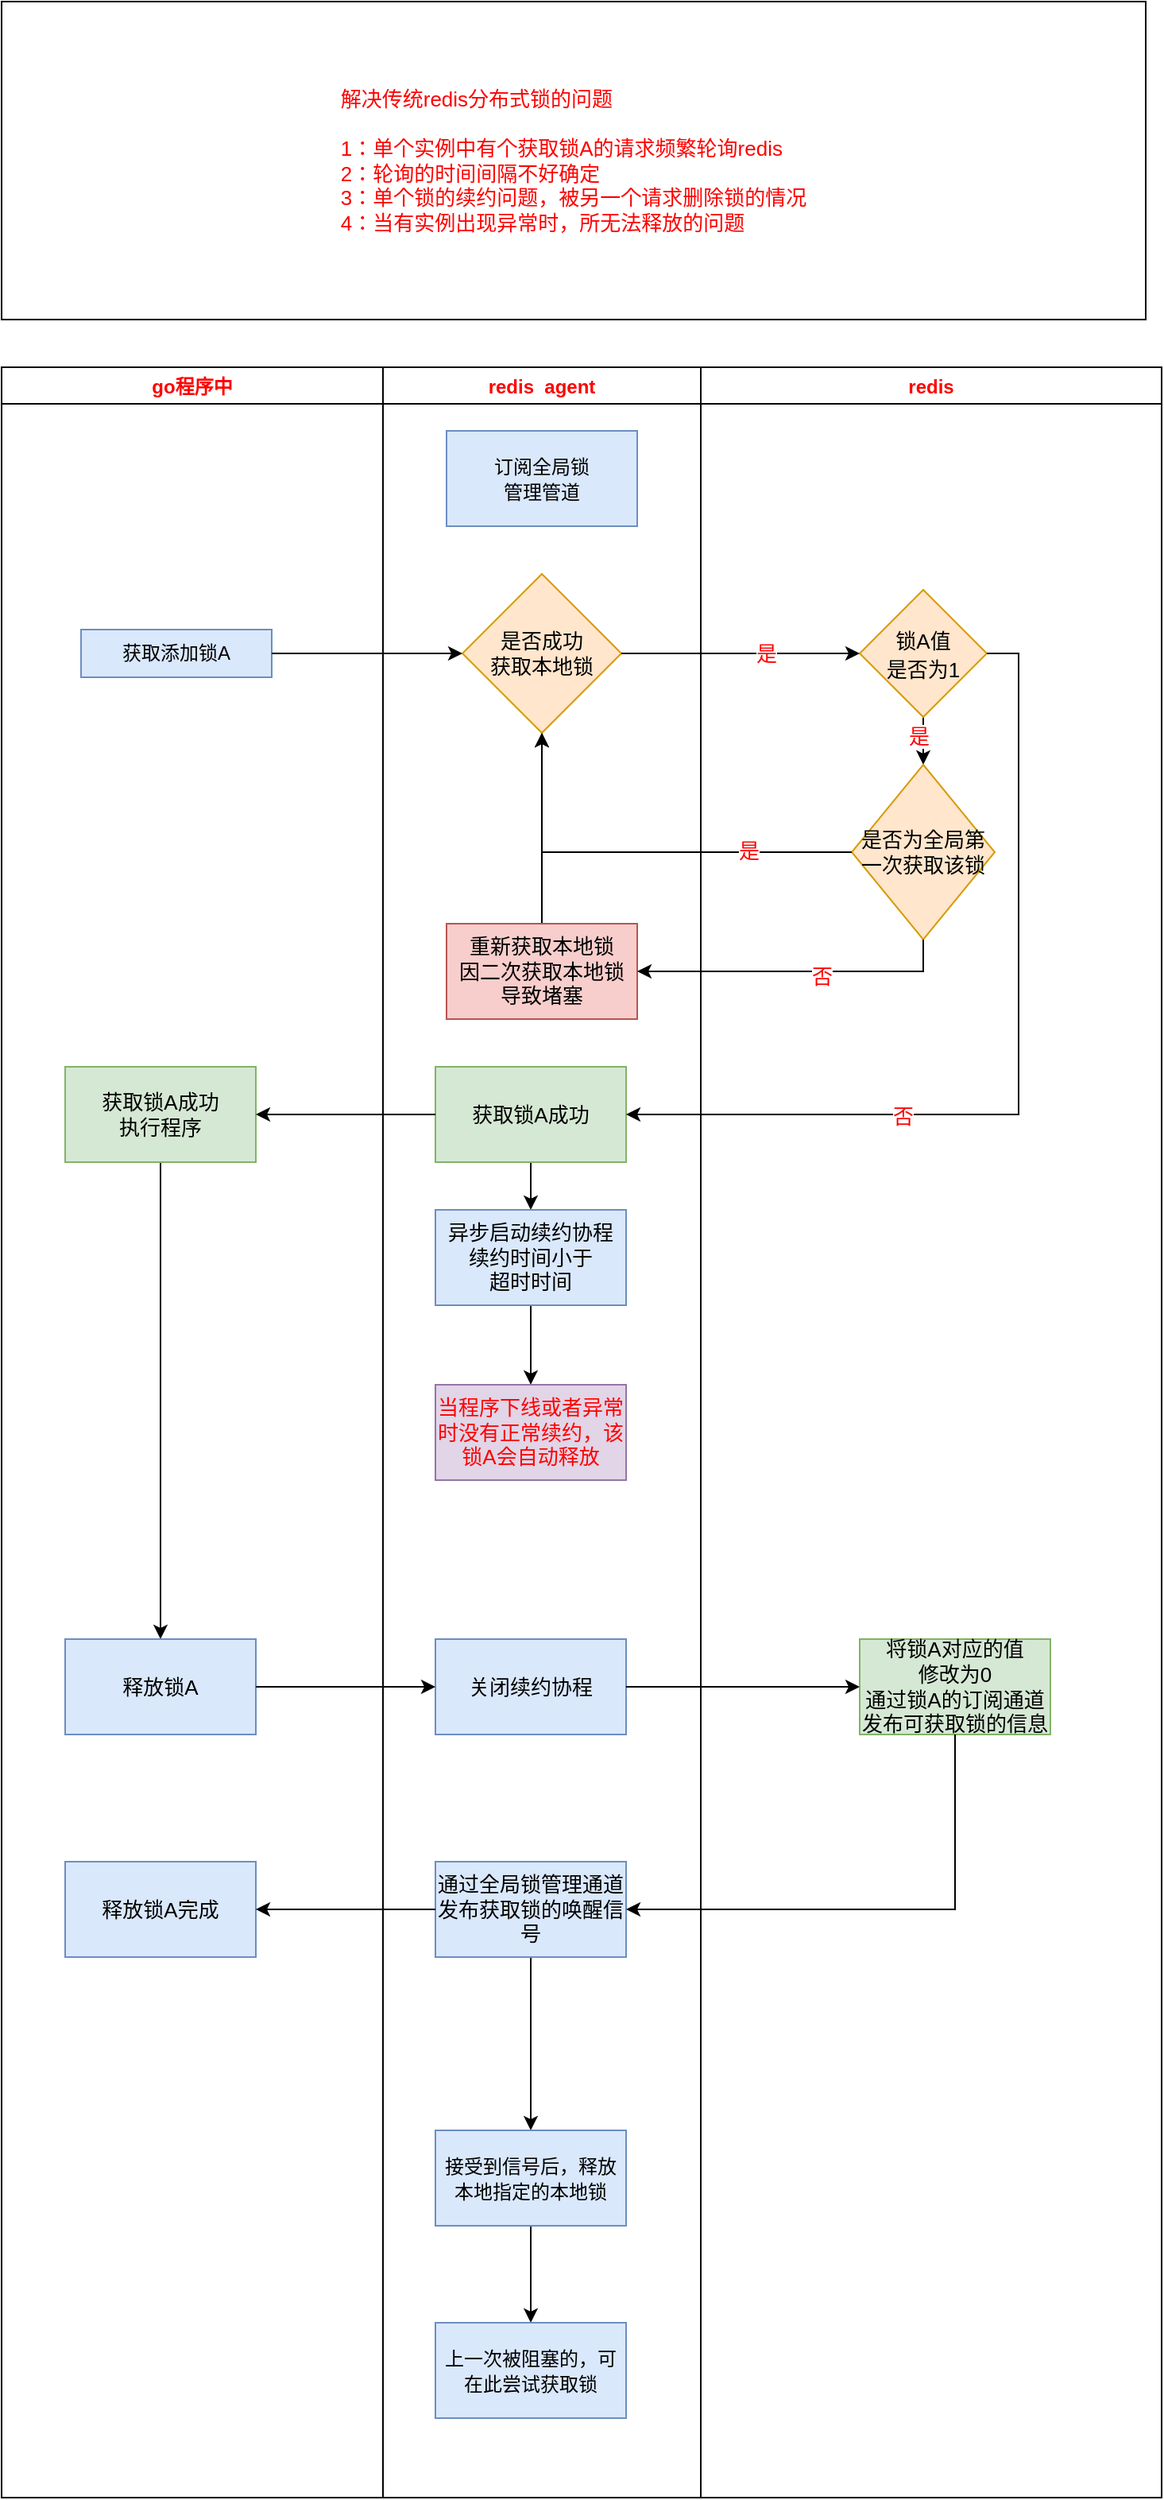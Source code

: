 <mxfile version="15.8.4" type="device"><diagram id="Pk4knHfhlHeNg98zu4w4" name="第 1 页"><mxGraphModel dx="1422" dy="2034" grid="1" gridSize="10" guides="1" tooltips="1" connect="1" arrows="1" fold="1" page="1" pageScale="1" pageWidth="827" pageHeight="1169" math="0" shadow="0"><root><mxCell id="0"/><mxCell id="1" parent="0"/><mxCell id="fYZS1iXGS1u7EZ6cMh6P-8" value="go程序中" style="swimlane;fontColor=#FF0000;" vertex="1" parent="1"><mxGeometry x="100" y="60" width="240" height="1340" as="geometry"/></mxCell><mxCell id="fYZS1iXGS1u7EZ6cMh6P-12" value="获取添加锁A" style="rounded=0;whiteSpace=wrap;html=1;fillColor=#dae8fc;strokeColor=#6c8ebf;" vertex="1" parent="fYZS1iXGS1u7EZ6cMh6P-8"><mxGeometry x="50" y="165" width="120" height="30" as="geometry"/></mxCell><mxCell id="fYZS1iXGS1u7EZ6cMh6P-41" style="edgeStyle=orthogonalEdgeStyle;rounded=0;orthogonalLoop=1;jettySize=auto;html=1;exitX=0.5;exitY=1;exitDx=0;exitDy=0;fontSize=13;fontColor=#FF0000;" edge="1" parent="fYZS1iXGS1u7EZ6cMh6P-8" source="fYZS1iXGS1u7EZ6cMh6P-32" target="fYZS1iXGS1u7EZ6cMh6P-40"><mxGeometry relative="1" as="geometry"/></mxCell><mxCell id="fYZS1iXGS1u7EZ6cMh6P-32" value="获取锁A成功&lt;br&gt;执行程序" style="rounded=0;whiteSpace=wrap;html=1;fontSize=13;fillColor=#d5e8d4;strokeColor=#82b366;" vertex="1" parent="fYZS1iXGS1u7EZ6cMh6P-8"><mxGeometry x="40" y="440" width="120" height="60" as="geometry"/></mxCell><mxCell id="fYZS1iXGS1u7EZ6cMh6P-40" value="释放锁A" style="rounded=0;whiteSpace=wrap;html=1;fontSize=13;fillColor=#dae8fc;strokeColor=#6c8ebf;" vertex="1" parent="fYZS1iXGS1u7EZ6cMh6P-8"><mxGeometry x="40" y="800" width="120" height="60" as="geometry"/></mxCell><mxCell id="fYZS1iXGS1u7EZ6cMh6P-50" value="释放锁A完成" style="rounded=0;whiteSpace=wrap;html=1;fontSize=13;fillColor=#dae8fc;strokeColor=#6c8ebf;" vertex="1" parent="fYZS1iXGS1u7EZ6cMh6P-8"><mxGeometry x="40" y="940" width="120" height="60" as="geometry"/></mxCell><mxCell id="fYZS1iXGS1u7EZ6cMh6P-11" value="redis" style="swimlane;fontColor=#FF0000;" vertex="1" parent="1"><mxGeometry x="540" y="60" width="290" height="1340" as="geometry"/></mxCell><mxCell id="fYZS1iXGS1u7EZ6cMh6P-68" style="edgeStyle=orthogonalEdgeStyle;rounded=0;orthogonalLoop=1;jettySize=auto;html=1;exitX=0.5;exitY=1;exitDx=0;exitDy=0;entryX=0.5;entryY=0;entryDx=0;entryDy=0;fontSize=13;fontColor=#FF0000;" edge="1" parent="fYZS1iXGS1u7EZ6cMh6P-11" source="fYZS1iXGS1u7EZ6cMh6P-26" target="fYZS1iXGS1u7EZ6cMh6P-67"><mxGeometry relative="1" as="geometry"/></mxCell><mxCell id="fYZS1iXGS1u7EZ6cMh6P-69" value="是" style="edgeLabel;html=1;align=center;verticalAlign=middle;resizable=0;points=[];fontSize=13;fontColor=#FF0000;" vertex="1" connectable="0" parent="fYZS1iXGS1u7EZ6cMh6P-68"><mxGeometry x="-0.2" y="-3" relative="1" as="geometry"><mxPoint as="offset"/></mxGeometry></mxCell><mxCell id="fYZS1iXGS1u7EZ6cMh6P-26" value="&lt;font style=&quot;font-size: 13px&quot;&gt;锁A值&lt;br&gt;是否为1&lt;/font&gt;" style="rhombus;whiteSpace=wrap;html=1;fontSize=15;fillColor=#ffe6cc;strokeColor=#d79b00;" vertex="1" parent="fYZS1iXGS1u7EZ6cMh6P-11"><mxGeometry x="100" y="140" width="80" height="80" as="geometry"/></mxCell><mxCell id="fYZS1iXGS1u7EZ6cMh6P-46" value="将锁A对应的值&lt;br&gt;修改为0&lt;br&gt;通过锁A的订阅通道发布可获取锁的信息" style="rounded=0;whiteSpace=wrap;html=1;fontSize=13;fillColor=#d5e8d4;strokeColor=#82b366;" vertex="1" parent="fYZS1iXGS1u7EZ6cMh6P-11"><mxGeometry x="100" y="800" width="120" height="60" as="geometry"/></mxCell><mxCell id="fYZS1iXGS1u7EZ6cMh6P-67" value="是否为全局第一次获取该锁" style="rhombus;whiteSpace=wrap;html=1;fontSize=13;align=center;fillColor=#ffe6cc;strokeColor=#d79b00;" vertex="1" parent="fYZS1iXGS1u7EZ6cMh6P-11"><mxGeometry x="95" y="250" width="90" height="110" as="geometry"/></mxCell><mxCell id="fYZS1iXGS1u7EZ6cMh6P-14" value="redis  agent" style="swimlane;fontColor=#FF0000;" vertex="1" parent="1"><mxGeometry x="340" y="60" width="200" height="1340" as="geometry"/></mxCell><mxCell id="fYZS1iXGS1u7EZ6cMh6P-34" style="edgeStyle=orthogonalEdgeStyle;rounded=0;orthogonalLoop=1;jettySize=auto;html=1;exitX=0.5;exitY=1;exitDx=0;exitDy=0;fontSize=13;fontColor=#FF0000;" edge="1" parent="fYZS1iXGS1u7EZ6cMh6P-14" source="fYZS1iXGS1u7EZ6cMh6P-28" target="fYZS1iXGS1u7EZ6cMh6P-31"><mxGeometry relative="1" as="geometry"/></mxCell><mxCell id="fYZS1iXGS1u7EZ6cMh6P-28" value="获取锁A成功" style="rounded=0;whiteSpace=wrap;html=1;fontSize=13;fillColor=#d5e8d4;strokeColor=#82b366;" vertex="1" parent="fYZS1iXGS1u7EZ6cMh6P-14"><mxGeometry x="33" y="440" width="120" height="60" as="geometry"/></mxCell><mxCell id="fYZS1iXGS1u7EZ6cMh6P-39" style="edgeStyle=orthogonalEdgeStyle;rounded=0;orthogonalLoop=1;jettySize=auto;html=1;exitX=0.5;exitY=1;exitDx=0;exitDy=0;entryX=0.5;entryY=0;entryDx=0;entryDy=0;fontSize=13;fontColor=#FF0000;" edge="1" parent="fYZS1iXGS1u7EZ6cMh6P-14" source="fYZS1iXGS1u7EZ6cMh6P-31" target="fYZS1iXGS1u7EZ6cMh6P-38"><mxGeometry relative="1" as="geometry"/></mxCell><mxCell id="fYZS1iXGS1u7EZ6cMh6P-31" value="异步启动续约协程&lt;br&gt;续约时间小于&lt;br&gt;超时时间" style="rounded=0;whiteSpace=wrap;html=1;fontSize=13;fillColor=#dae8fc;strokeColor=#6c8ebf;" vertex="1" parent="fYZS1iXGS1u7EZ6cMh6P-14"><mxGeometry x="33" y="530" width="120" height="60" as="geometry"/></mxCell><mxCell id="fYZS1iXGS1u7EZ6cMh6P-38" value="&lt;font color=&quot;#ff0000&quot;&gt;当程序下线或者异常时没有正常续约，该锁A会自动释放&lt;/font&gt;" style="rounded=0;whiteSpace=wrap;html=1;fontSize=13;fillColor=#e1d5e7;strokeColor=#9673a6;" vertex="1" parent="fYZS1iXGS1u7EZ6cMh6P-14"><mxGeometry x="33" y="640" width="120" height="60" as="geometry"/></mxCell><mxCell id="fYZS1iXGS1u7EZ6cMh6P-42" value="关闭续约协程" style="rounded=0;whiteSpace=wrap;html=1;fontSize=13;fillColor=#dae8fc;strokeColor=#6c8ebf;" vertex="1" parent="fYZS1iXGS1u7EZ6cMh6P-14"><mxGeometry x="33" y="800" width="120" height="60" as="geometry"/></mxCell><mxCell id="fYZS1iXGS1u7EZ6cMh6P-64" style="edgeStyle=orthogonalEdgeStyle;rounded=0;orthogonalLoop=1;jettySize=auto;html=1;exitX=0.5;exitY=1;exitDx=0;exitDy=0;fontSize=13;fontColor=#FF0000;" edge="1" parent="fYZS1iXGS1u7EZ6cMh6P-14" source="fYZS1iXGS1u7EZ6cMh6P-48" target="fYZS1iXGS1u7EZ6cMh6P-63"><mxGeometry relative="1" as="geometry"/></mxCell><mxCell id="fYZS1iXGS1u7EZ6cMh6P-48" value="通过全局锁管理通道发布获取锁的唤醒信号" style="rounded=0;whiteSpace=wrap;html=1;fontSize=13;fillColor=#dae8fc;strokeColor=#6c8ebf;" vertex="1" parent="fYZS1iXGS1u7EZ6cMh6P-14"><mxGeometry x="33" y="940" width="120" height="60" as="geometry"/></mxCell><mxCell id="fYZS1iXGS1u7EZ6cMh6P-55" value="&lt;span style=&quot;color: rgb(0 , 0 , 0) ; font-size: 12px&quot;&gt;订阅全局锁&lt;/span&gt;&lt;br style=&quot;color: rgb(0 , 0 , 0) ; font-size: 12px&quot;&gt;&lt;span style=&quot;color: rgb(0 , 0 , 0) ; font-size: 12px&quot;&gt;管理管道&lt;/span&gt;" style="rounded=0;whiteSpace=wrap;html=1;fontSize=13;align=center;fillColor=#dae8fc;strokeColor=#6c8ebf;" vertex="1" parent="fYZS1iXGS1u7EZ6cMh6P-14"><mxGeometry x="40" y="40" width="120" height="60" as="geometry"/></mxCell><mxCell id="fYZS1iXGS1u7EZ6cMh6P-56" value="是否成功&lt;br&gt;获取本地锁" style="rhombus;whiteSpace=wrap;html=1;fontSize=13;align=center;fillColor=#ffe6cc;strokeColor=#d79b00;" vertex="1" parent="fYZS1iXGS1u7EZ6cMh6P-14"><mxGeometry x="50" y="130" width="100" height="100" as="geometry"/></mxCell><mxCell id="fYZS1iXGS1u7EZ6cMh6P-61" style="edgeStyle=orthogonalEdgeStyle;rounded=0;orthogonalLoop=1;jettySize=auto;html=1;exitX=0.5;exitY=0;exitDx=0;exitDy=0;entryX=0.5;entryY=1;entryDx=0;entryDy=0;fontSize=13;fontColor=#FF0000;" edge="1" parent="fYZS1iXGS1u7EZ6cMh6P-14" source="fYZS1iXGS1u7EZ6cMh6P-60" target="fYZS1iXGS1u7EZ6cMh6P-56"><mxGeometry relative="1" as="geometry"/></mxCell><mxCell id="fYZS1iXGS1u7EZ6cMh6P-60" value="重新获取本地锁&lt;br&gt;因二次获取本地锁&lt;br&gt;导致堵塞" style="rounded=0;whiteSpace=wrap;html=1;fontSize=13;align=center;fillColor=#f8cecc;strokeColor=#b85450;" vertex="1" parent="fYZS1iXGS1u7EZ6cMh6P-14"><mxGeometry x="40" y="350" width="120" height="60" as="geometry"/></mxCell><mxCell id="fYZS1iXGS1u7EZ6cMh6P-66" style="edgeStyle=orthogonalEdgeStyle;rounded=0;orthogonalLoop=1;jettySize=auto;html=1;exitX=0.5;exitY=1;exitDx=0;exitDy=0;entryX=0.5;entryY=0;entryDx=0;entryDy=0;fontSize=13;fontColor=#FF0000;" edge="1" parent="fYZS1iXGS1u7EZ6cMh6P-14" source="fYZS1iXGS1u7EZ6cMh6P-63" target="fYZS1iXGS1u7EZ6cMh6P-65"><mxGeometry relative="1" as="geometry"/></mxCell><mxCell id="fYZS1iXGS1u7EZ6cMh6P-63" value="&lt;span style=&quot;font-size: 12px&quot;&gt;接受到信号后，释放本地指定的本地锁&lt;/span&gt;" style="rounded=0;whiteSpace=wrap;html=1;fontSize=13;align=center;fillColor=#dae8fc;strokeColor=#6c8ebf;" vertex="1" parent="fYZS1iXGS1u7EZ6cMh6P-14"><mxGeometry x="33" y="1109" width="120" height="60" as="geometry"/></mxCell><mxCell id="fYZS1iXGS1u7EZ6cMh6P-65" value="&lt;span style=&quot;font-size: 12px&quot;&gt;上一次被阻塞的，可在此尝试获取锁&lt;/span&gt;" style="rounded=0;whiteSpace=wrap;html=1;fontSize=13;align=center;fillColor=#dae8fc;strokeColor=#6c8ebf;" vertex="1" parent="fYZS1iXGS1u7EZ6cMh6P-14"><mxGeometry x="33" y="1230" width="120" height="60" as="geometry"/></mxCell><mxCell id="fYZS1iXGS1u7EZ6cMh6P-29" style="edgeStyle=orthogonalEdgeStyle;rounded=0;orthogonalLoop=1;jettySize=auto;html=1;exitX=1;exitY=0.5;exitDx=0;exitDy=0;entryX=1;entryY=0.5;entryDx=0;entryDy=0;fontSize=13;fontColor=#FF0000;" edge="1" parent="1" source="fYZS1iXGS1u7EZ6cMh6P-26" target="fYZS1iXGS1u7EZ6cMh6P-28"><mxGeometry relative="1" as="geometry"/></mxCell><mxCell id="fYZS1iXGS1u7EZ6cMh6P-30" value="否" style="edgeLabel;html=1;align=center;verticalAlign=middle;resizable=0;points=[];fontSize=13;fontColor=#FF0000;" vertex="1" connectable="0" parent="fYZS1iXGS1u7EZ6cMh6P-29"><mxGeometry x="-0.076" y="-2" relative="1" as="geometry"><mxPoint x="-71" y="53" as="offset"/></mxGeometry></mxCell><mxCell id="fYZS1iXGS1u7EZ6cMh6P-33" style="edgeStyle=orthogonalEdgeStyle;rounded=0;orthogonalLoop=1;jettySize=auto;html=1;exitX=0;exitY=0.5;exitDx=0;exitDy=0;fontSize=13;fontColor=#FF0000;" edge="1" parent="1" source="fYZS1iXGS1u7EZ6cMh6P-28" target="fYZS1iXGS1u7EZ6cMh6P-32"><mxGeometry relative="1" as="geometry"/></mxCell><mxCell id="fYZS1iXGS1u7EZ6cMh6P-43" style="edgeStyle=orthogonalEdgeStyle;rounded=0;orthogonalLoop=1;jettySize=auto;html=1;exitX=1;exitY=0.5;exitDx=0;exitDy=0;entryX=0;entryY=0.5;entryDx=0;entryDy=0;fontSize=13;fontColor=#FF0000;" edge="1" parent="1" source="fYZS1iXGS1u7EZ6cMh6P-40" target="fYZS1iXGS1u7EZ6cMh6P-42"><mxGeometry relative="1" as="geometry"/></mxCell><mxCell id="fYZS1iXGS1u7EZ6cMh6P-47" style="edgeStyle=orthogonalEdgeStyle;rounded=0;orthogonalLoop=1;jettySize=auto;html=1;exitX=1;exitY=0.5;exitDx=0;exitDy=0;fontSize=13;fontColor=#FF0000;" edge="1" parent="1" source="fYZS1iXGS1u7EZ6cMh6P-42" target="fYZS1iXGS1u7EZ6cMh6P-46"><mxGeometry relative="1" as="geometry"/></mxCell><mxCell id="fYZS1iXGS1u7EZ6cMh6P-49" style="edgeStyle=orthogonalEdgeStyle;rounded=0;orthogonalLoop=1;jettySize=auto;html=1;exitX=0.5;exitY=1;exitDx=0;exitDy=0;entryX=1;entryY=0.5;entryDx=0;entryDy=0;fontSize=13;fontColor=#FF0000;" edge="1" parent="1" source="fYZS1iXGS1u7EZ6cMh6P-46" target="fYZS1iXGS1u7EZ6cMh6P-48"><mxGeometry relative="1" as="geometry"/></mxCell><mxCell id="fYZS1iXGS1u7EZ6cMh6P-52" value="&lt;div style=&quot;text-align: left&quot;&gt;&lt;span&gt;解决传统redis分布式锁的问题&lt;/span&gt;&lt;/div&gt;&lt;div style=&quot;text-align: left&quot;&gt;&lt;br&gt;&lt;/div&gt;&lt;div style=&quot;text-align: left&quot;&gt;&lt;span&gt;1：单个实例中有个获取锁A的请求频繁轮询redis&lt;/span&gt;&lt;/div&gt;&lt;div style=&quot;text-align: left&quot;&gt;&lt;span&gt;2：轮询的时间间隔不好确定&lt;/span&gt;&lt;/div&gt;&lt;div style=&quot;text-align: left&quot;&gt;&lt;span&gt;3：单个锁的续约问题，被另一个请求删除锁的情况&lt;/span&gt;&lt;/div&gt;&lt;div style=&quot;text-align: left&quot;&gt;&lt;span&gt;4：当有实例出现异常时，所无法释放的问题&lt;/span&gt;&lt;/div&gt;" style="rounded=0;whiteSpace=wrap;html=1;fontSize=13;fontColor=#FF0000;" vertex="1" parent="1"><mxGeometry x="100" y="-170" width="720" height="200" as="geometry"/></mxCell><mxCell id="fYZS1iXGS1u7EZ6cMh6P-57" style="edgeStyle=orthogonalEdgeStyle;rounded=0;orthogonalLoop=1;jettySize=auto;html=1;fontSize=13;fontColor=#FF0000;" edge="1" parent="1" source="fYZS1iXGS1u7EZ6cMh6P-12" target="fYZS1iXGS1u7EZ6cMh6P-56"><mxGeometry relative="1" as="geometry"/></mxCell><mxCell id="fYZS1iXGS1u7EZ6cMh6P-58" style="edgeStyle=orthogonalEdgeStyle;rounded=0;orthogonalLoop=1;jettySize=auto;html=1;exitX=1;exitY=0.5;exitDx=0;exitDy=0;fontSize=13;fontColor=#FF0000;" edge="1" parent="1" source="fYZS1iXGS1u7EZ6cMh6P-56" target="fYZS1iXGS1u7EZ6cMh6P-26"><mxGeometry relative="1" as="geometry"/></mxCell><mxCell id="fYZS1iXGS1u7EZ6cMh6P-59" value="是" style="edgeLabel;html=1;align=center;verticalAlign=middle;resizable=0;points=[];fontSize=13;fontColor=#FF0000;" vertex="1" connectable="0" parent="fYZS1iXGS1u7EZ6cMh6P-58"><mxGeometry x="0.213" relative="1" as="geometry"><mxPoint as="offset"/></mxGeometry></mxCell><mxCell id="fYZS1iXGS1u7EZ6cMh6P-62" style="edgeStyle=orthogonalEdgeStyle;rounded=0;orthogonalLoop=1;jettySize=auto;html=1;fontSize=13;fontColor=#FF0000;" edge="1" parent="1" source="fYZS1iXGS1u7EZ6cMh6P-48" target="fYZS1iXGS1u7EZ6cMh6P-50"><mxGeometry relative="1" as="geometry"/></mxCell><mxCell id="fYZS1iXGS1u7EZ6cMh6P-70" style="edgeStyle=orthogonalEdgeStyle;rounded=0;orthogonalLoop=1;jettySize=auto;html=1;exitX=0;exitY=0.5;exitDx=0;exitDy=0;entryX=0.5;entryY=1;entryDx=0;entryDy=0;fontSize=13;fontColor=#FF0000;" edge="1" parent="1" source="fYZS1iXGS1u7EZ6cMh6P-67" target="fYZS1iXGS1u7EZ6cMh6P-56"><mxGeometry relative="1" as="geometry"/></mxCell><mxCell id="fYZS1iXGS1u7EZ6cMh6P-71" value="是" style="edgeLabel;html=1;align=center;verticalAlign=middle;resizable=0;points=[];fontSize=13;fontColor=#FF0000;" vertex="1" connectable="0" parent="fYZS1iXGS1u7EZ6cMh6P-70"><mxGeometry x="-0.518" y="-1" relative="1" as="geometry"><mxPoint as="offset"/></mxGeometry></mxCell><mxCell id="fYZS1iXGS1u7EZ6cMh6P-72" style="edgeStyle=orthogonalEdgeStyle;rounded=0;orthogonalLoop=1;jettySize=auto;html=1;exitX=0.5;exitY=1;exitDx=0;exitDy=0;entryX=1;entryY=0.5;entryDx=0;entryDy=0;fontSize=13;fontColor=#FF0000;" edge="1" parent="1" source="fYZS1iXGS1u7EZ6cMh6P-67" target="fYZS1iXGS1u7EZ6cMh6P-60"><mxGeometry relative="1" as="geometry"/></mxCell><mxCell id="fYZS1iXGS1u7EZ6cMh6P-73" value="否" style="edgeLabel;html=1;align=center;verticalAlign=middle;resizable=0;points=[];fontSize=13;fontColor=#FF0000;" vertex="1" connectable="0" parent="fYZS1iXGS1u7EZ6cMh6P-72"><mxGeometry x="-0.16" y="3" relative="1" as="geometry"><mxPoint as="offset"/></mxGeometry></mxCell></root></mxGraphModel></diagram></mxfile>